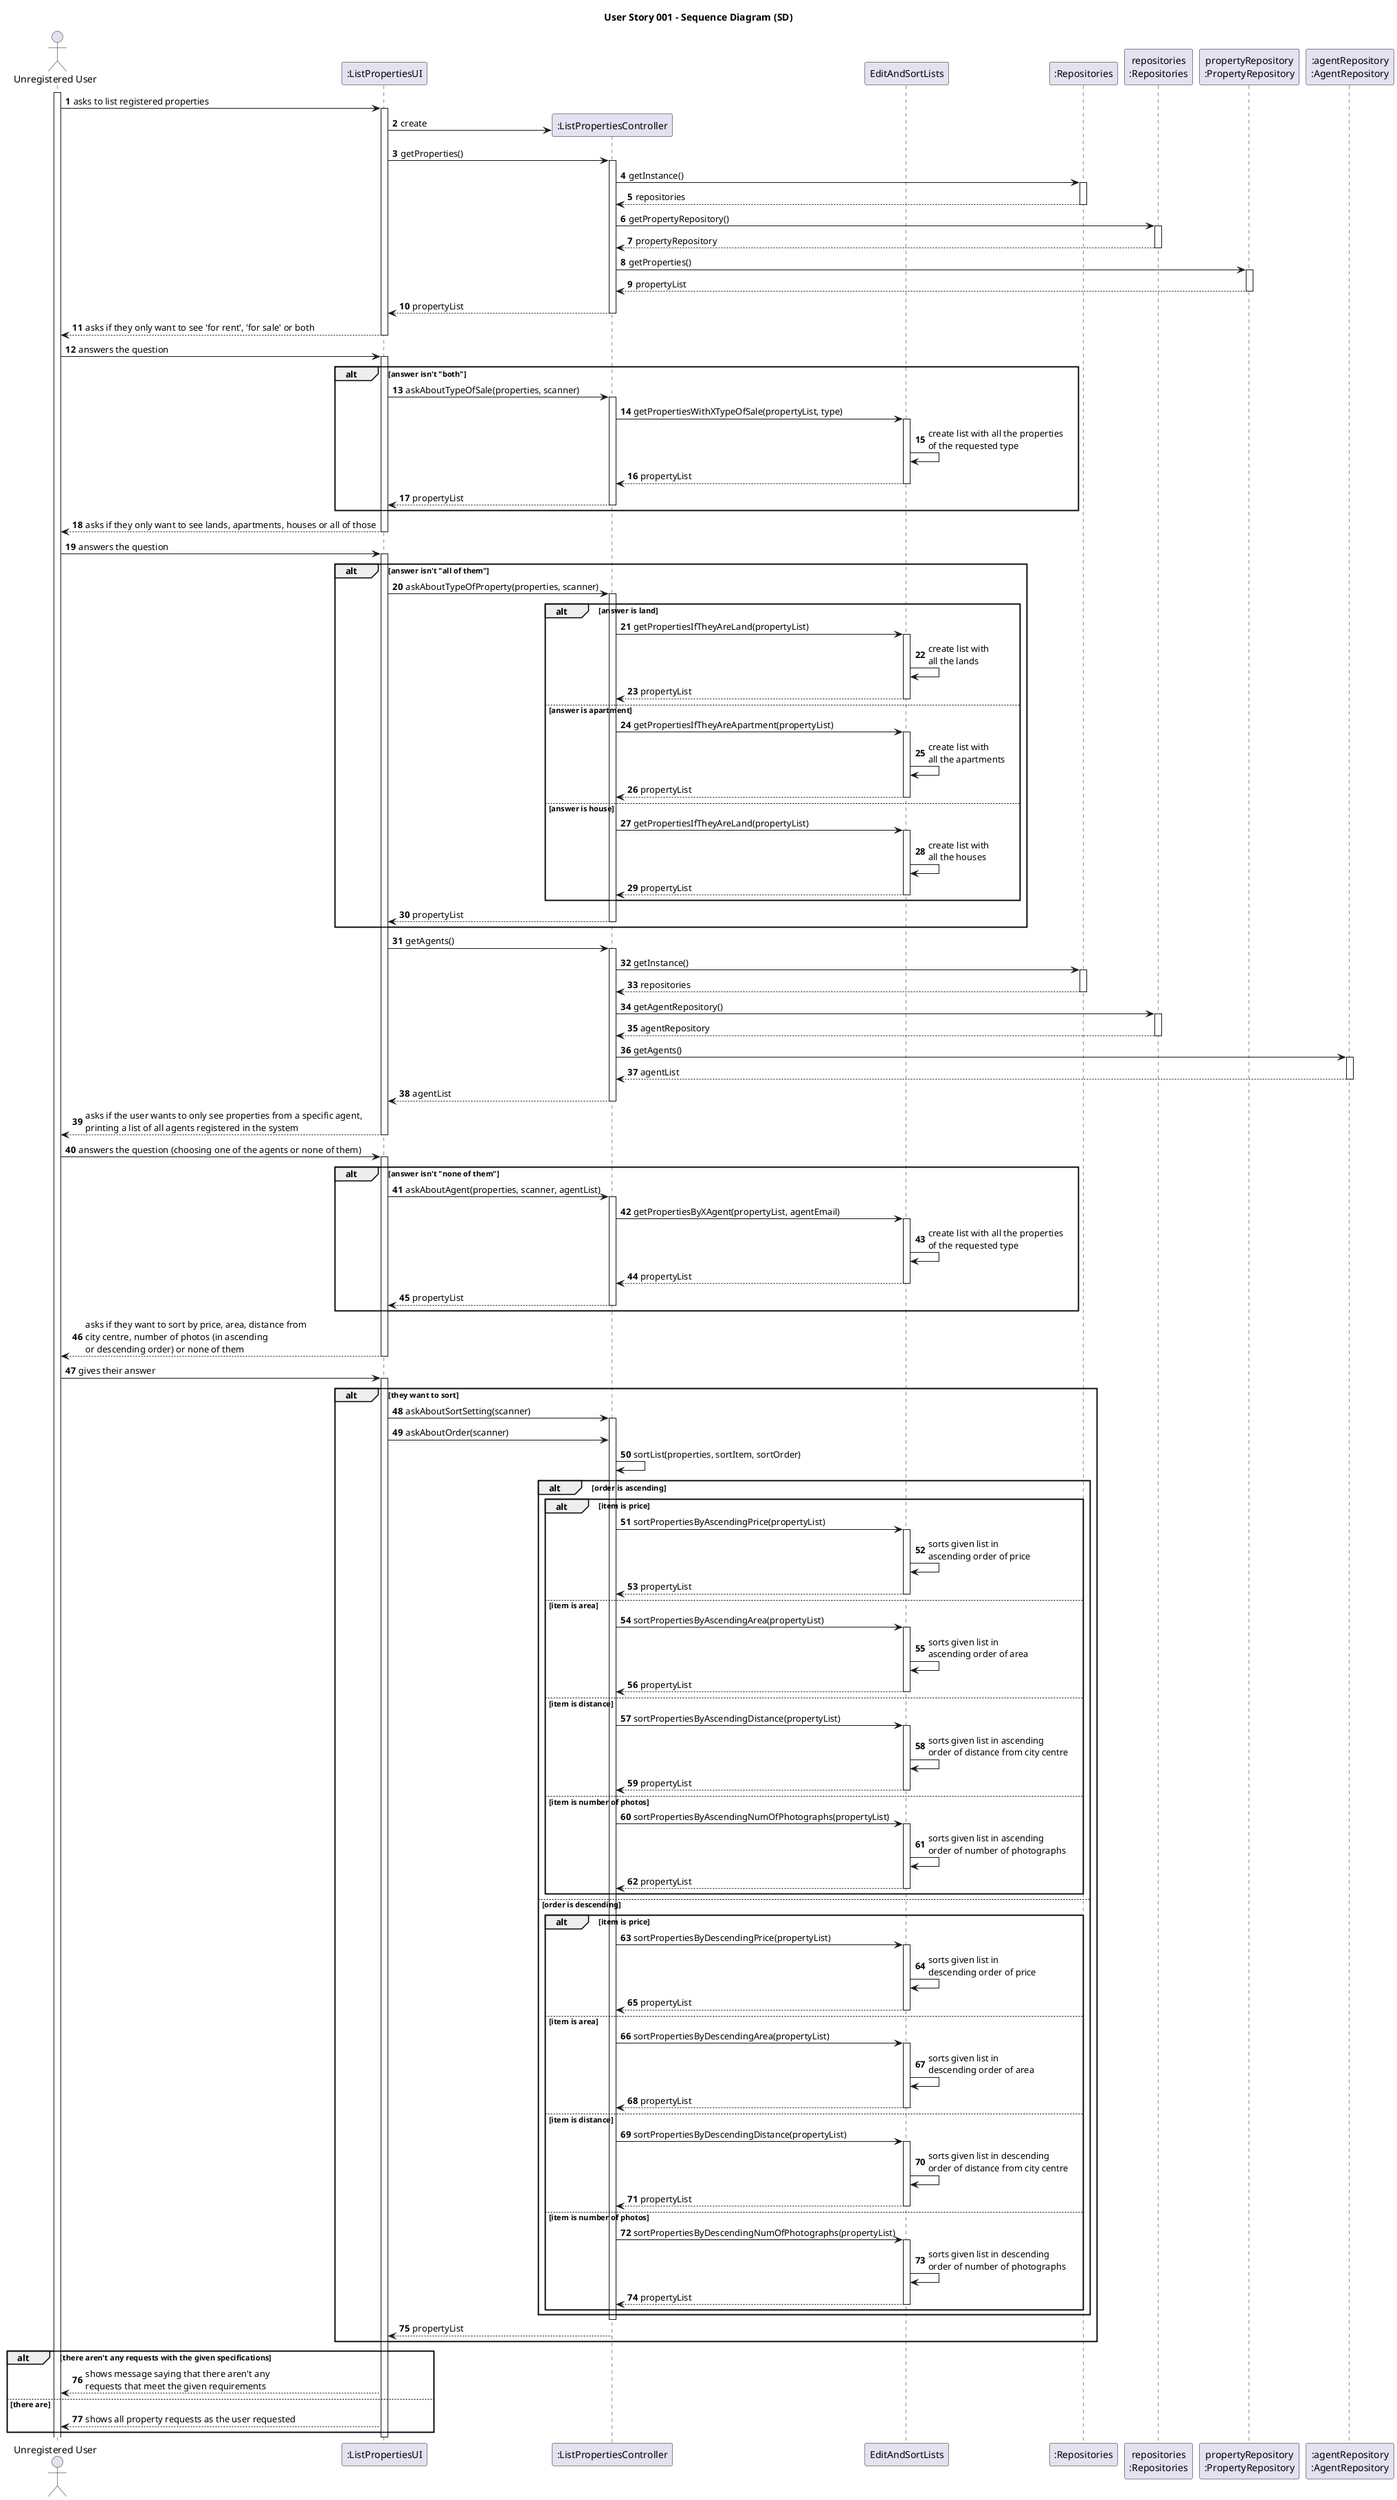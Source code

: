 @startuml
skinparam packageStyle rectangle
skinparam shadowing false

title User Story 001 - Sequence Diagram (SD)

autonumber

actor "Unregistered User" as User
participant ":ListPropertiesUI" as UI
participant ":ListPropertiesController" as CTRL
participant "EditAndSortLists" as ListEditor
participant ":Repositories" as RepositorySingleton
participant "repositories\n:Repositories" as PLAT
participant "propertyRepository\n:PropertyRepository" as PropertyRepository
participant ":agentRepository\n:AgentRepository" as AgentRepository
'participant "Property" as Property
'participant "Request" as Request

    activate User
    User -> UI : asks to list registered properties
    activate UI

    UI -> CTRL** : create

    UI -> CTRL : getProperties()
    activate CTRL

    CTRL -> RepositorySingleton : getInstance()
    activate RepositorySingleton

    RepositorySingleton --> CTRL: repositories
    deactivate RepositorySingleton

    CTRL -> PLAT : getPropertyRepository()
    activate PLAT

    PLAT --> CTRL: propertyRepository
    deactivate PLAT

    CTRL -> PropertyRepository : getProperties()
    activate PropertyRepository

    PropertyRepository --> CTRL : propertyList
    deactivate PropertyRepository

    CTRL --> UI : propertyList
    deactivate CTRL

    UI --> User : asks if they only want to see 'for rent', 'for sale' or both
    deactivate UI

    User -> UI : answers the question
    activate UI

        alt answer isn't "both"
        UI -> CTRL : askAboutTypeOfSale(properties, scanner)
        activate CTRL
        CTRL -> ListEditor : getPropertiesWithXTypeOfSale(propertyList, type)
        activate ListEditor
        ListEditor -> ListEditor : create list with all the properties\nof the requested type
        ListEditor --> CTRL : propertyList
        deactivate ListEditor
        CTRL --> UI : propertyList
        deactivate CTRL
        end

    UI --> User : asks if they only want to see lands, apartments, houses or all of those
    deactivate UI

    User -> UI : answers the question
    activate UI

        alt answer isn't "all of them"
        UI -> CTRL : askAboutTypeOfProperty(properties, scanner)
        activate CTRL
        alt answer is land
        CTRL -> ListEditor : getPropertiesIfTheyAreLand(propertyList)
        activate ListEditor
        ListEditor -> ListEditor : create list with\nall the lands
        ListEditor --> CTRL : propertyList
        deactivate ListEditor

        else answer is apartment
        CTRL -> ListEditor : getPropertiesIfTheyAreApartment(propertyList)
        activate ListEditor
        ListEditor -> ListEditor : create list with\nall the apartments
        ListEditor --> CTRL : propertyList
        deactivate ListEditor

        else answer is house
        CTRL -> ListEditor : getPropertiesIfTheyAreLand(propertyList)
        activate ListEditor
        ListEditor -> ListEditor : create list with\nall the houses
        ListEditor --> CTRL : propertyList
        deactivate ListEditor
        end
        CTRL --> UI : propertyList
        deactivate CTRL
        end

    UI -> CTRL : getAgents()
    activate CTRL

    CTRL -> RepositorySingleton : getInstance()
    activate RepositorySingleton

    RepositorySingleton --> CTRL: repositories
    deactivate RepositorySingleton

    CTRL -> PLAT : getAgentRepository()
    activate PLAT

    PLAT --> CTRL: agentRepository
    deactivate PLAT

    CTRL -> AgentRepository : getAgents()
    activate AgentRepository

    AgentRepository --> CTRL : agentList
    deactivate AgentRepository

    CTRL --> UI : agentList
    deactivate CTRL

    UI --> User : asks if the user wants to only see properties from a specific agent,\nprinting a list of all agents registered in the system
    deactivate UI

    User -> UI : answers the question (choosing one of the agents or none of them)
    activate UI

            alt answer isn't "none of them"
            UI -> CTRL : askAboutAgent(properties, scanner, agentList)
            activate CTRL
            CTRL -> ListEditor : getPropertiesByXAgent(propertyList, agentEmail)
            activate ListEditor
            ListEditor -> ListEditor : create list with all the properties\nof the requested type
            ListEditor --> CTRL : propertyList
            deactivate ListEditor
            CTRL --> UI : propertyList
            deactivate CTRL
            end

    UI --> User : asks if they want to sort by price, area, distance from\ncity centre, number of photos (in ascending\nor descending order) or none of them
    deactivate UI

    User -> UI : gives their answer
    activate UI

    alt they want to sort
        UI -> CTRL : askAboutSortSetting(scanner)
        activate CTRL
        UI -> CTRL : askAboutOrder(scanner)
        CTRL -> CTRL : sortList(properties, sortItem, sortOrder)
        alt order is ascending
            alt item is price
                CTRL -> ListEditor : sortPropertiesByAscendingPrice(propertyList)
                activate ListEditor
                ListEditor -> ListEditor : sorts given list in\nascending order of price
                ListEditor --> CTRL : propertyList
                deactivate ListEditor
            else item is area
                CTRL -> ListEditor : sortPropertiesByAscendingArea(propertyList)
                activate ListEditor
                ListEditor -> ListEditor : sorts given list in\nascending order of area
                ListEditor --> CTRL : propertyList
                deactivate ListEditor
            else item is distance
                CTRL -> ListEditor : sortPropertiesByAscendingDistance(propertyList)
                activate ListEditor
                ListEditor -> ListEditor : sorts given list in ascending\norder of distance from city centre
                ListEditor --> CTRL : propertyList
                deactivate ListEditor
            else item is number of photos
                CTRL -> ListEditor : sortPropertiesByAscendingNumOfPhotographs(propertyList)
                activate ListEditor
                ListEditor -> ListEditor : sorts given list in ascending\norder of number of photographs
                ListEditor --> CTRL : propertyList
                deactivate ListEditor
            end
        else order is descending
            alt item is price
                CTRL -> ListEditor : sortPropertiesByDescendingPrice(propertyList)
                activate ListEditor
                ListEditor -> ListEditor : sorts given list in\ndescending order of price
                ListEditor --> CTRL : propertyList
                deactivate ListEditor
            else item is area
                CTRL -> ListEditor : sortPropertiesByDescendingArea(propertyList)
                activate ListEditor
                ListEditor -> ListEditor : sorts given list in\ndescending order of area
                ListEditor --> CTRL : propertyList
                deactivate ListEditor
            else item is distance
                CTRL -> ListEditor : sortPropertiesByDescendingDistance(propertyList)
                activate ListEditor
                ListEditor -> ListEditor : sorts given list in descending\norder of distance from city centre
                ListEditor --> CTRL : propertyList
                deactivate ListEditor
            else item is number of photos
                CTRL -> ListEditor : sortPropertiesByDescendingNumOfPhotographs(propertyList)
                activate ListEditor
                ListEditor -> ListEditor : sorts given list in descending\norder of number of photographs
                ListEditor --> CTRL : propertyList
                deactivate ListEditor
            end
        end
        deactivate CTRL
        CTRL --> UI : propertyList
    end

    alt there aren't any requests with the given specifications
        UI --> User : shows message saying that there aren't any\nrequests that meet the given requirements
        else there are
        UI --> User : shows all property requests as the user requested
    end
    deactivate UI


@enduml